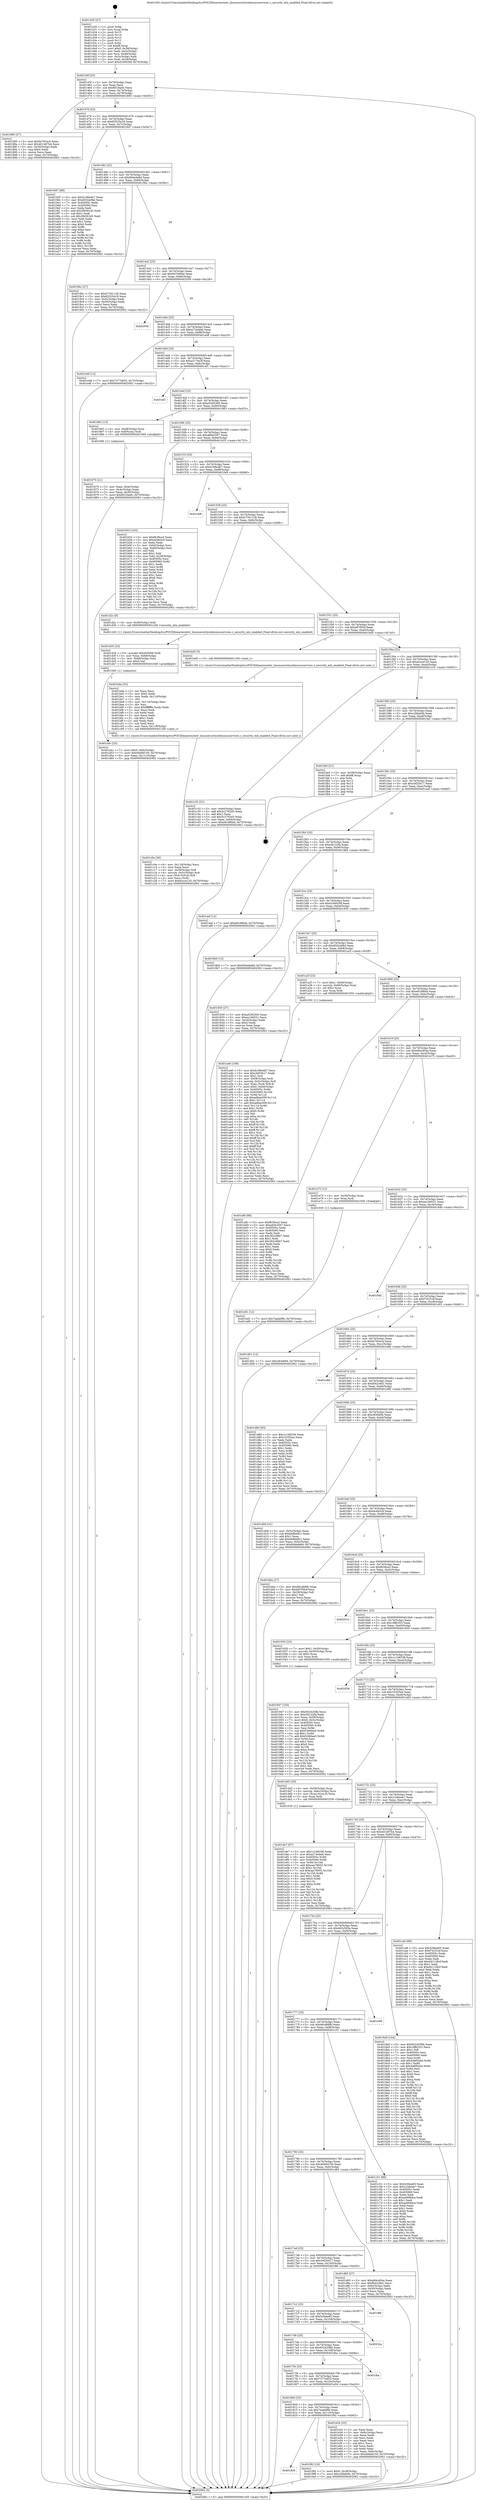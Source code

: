 digraph "0x401430" {
  label = "0x401430 (/mnt/c/Users/mathe/Desktop/tcc/POCII/binaries/extr_linuxsecurityselinuxssservices.c_security_mls_enabled_Final-ollvm.out::main(0))"
  labelloc = "t"
  node[shape=record]

  Entry [label="",width=0.3,height=0.3,shape=circle,fillcolor=black,style=filled]
  "0x40145f" [label="{
     0x40145f [23]\l
     | [instrs]\l
     &nbsp;&nbsp;0x40145f \<+3\>: mov -0x70(%rbp),%eax\l
     &nbsp;&nbsp;0x401462 \<+2\>: mov %eax,%ecx\l
     &nbsp;&nbsp;0x401464 \<+6\>: sub $0x8010aefc,%ecx\l
     &nbsp;&nbsp;0x40146a \<+3\>: mov %eax,-0x74(%rbp)\l
     &nbsp;&nbsp;0x40146d \<+3\>: mov %ecx,-0x78(%rbp)\l
     &nbsp;&nbsp;0x401470 \<+6\>: je 0000000000401885 \<main+0x455\>\l
  }"]
  "0x401885" [label="{
     0x401885 [27]\l
     | [instrs]\l
     &nbsp;&nbsp;0x401885 \<+5\>: mov $0xfa792ec4,%eax\l
     &nbsp;&nbsp;0x40188a \<+5\>: mov $0x401467b4,%ecx\l
     &nbsp;&nbsp;0x40188f \<+3\>: mov -0x30(%rbp),%edx\l
     &nbsp;&nbsp;0x401892 \<+3\>: cmp $0x0,%edx\l
     &nbsp;&nbsp;0x401895 \<+3\>: cmove %ecx,%eax\l
     &nbsp;&nbsp;0x401898 \<+3\>: mov %eax,-0x70(%rbp)\l
     &nbsp;&nbsp;0x40189b \<+5\>: jmp 0000000000402062 \<main+0xc32\>\l
  }"]
  "0x401476" [label="{
     0x401476 [22]\l
     | [instrs]\l
     &nbsp;&nbsp;0x401476 \<+5\>: jmp 000000000040147b \<main+0x4b\>\l
     &nbsp;&nbsp;0x40147b \<+3\>: mov -0x74(%rbp),%eax\l
     &nbsp;&nbsp;0x40147e \<+5\>: sub $0x82525a19,%eax\l
     &nbsp;&nbsp;0x401483 \<+3\>: mov %eax,-0x7c(%rbp)\l
     &nbsp;&nbsp;0x401486 \<+6\>: je 00000000004019d7 \<main+0x5a7\>\l
  }"]
  Exit [label="",width=0.3,height=0.3,shape=circle,fillcolor=black,style=filled,peripheries=2]
  "0x4019d7" [label="{
     0x4019d7 [88]\l
     | [instrs]\l
     &nbsp;&nbsp;0x4019d7 \<+5\>: mov $0xb196e4b7,%eax\l
     &nbsp;&nbsp;0x4019dc \<+5\>: mov $0xd502a06d,%ecx\l
     &nbsp;&nbsp;0x4019e1 \<+7\>: mov 0x40505c,%edx\l
     &nbsp;&nbsp;0x4019e8 \<+7\>: mov 0x405060,%esi\l
     &nbsp;&nbsp;0x4019ef \<+2\>: mov %edx,%edi\l
     &nbsp;&nbsp;0x4019f1 \<+6\>: add $0x2fb581d5,%edi\l
     &nbsp;&nbsp;0x4019f7 \<+3\>: sub $0x1,%edi\l
     &nbsp;&nbsp;0x4019fa \<+6\>: sub $0x2fb581d5,%edi\l
     &nbsp;&nbsp;0x401a00 \<+3\>: imul %edi,%edx\l
     &nbsp;&nbsp;0x401a03 \<+3\>: and $0x1,%edx\l
     &nbsp;&nbsp;0x401a06 \<+3\>: cmp $0x0,%edx\l
     &nbsp;&nbsp;0x401a09 \<+4\>: sete %r8b\l
     &nbsp;&nbsp;0x401a0d \<+3\>: cmp $0xa,%esi\l
     &nbsp;&nbsp;0x401a10 \<+4\>: setl %r9b\l
     &nbsp;&nbsp;0x401a14 \<+3\>: mov %r8b,%r10b\l
     &nbsp;&nbsp;0x401a17 \<+3\>: and %r9b,%r10b\l
     &nbsp;&nbsp;0x401a1a \<+3\>: xor %r9b,%r8b\l
     &nbsp;&nbsp;0x401a1d \<+3\>: or %r8b,%r10b\l
     &nbsp;&nbsp;0x401a20 \<+4\>: test $0x1,%r10b\l
     &nbsp;&nbsp;0x401a24 \<+3\>: cmovne %ecx,%eax\l
     &nbsp;&nbsp;0x401a27 \<+3\>: mov %eax,-0x70(%rbp)\l
     &nbsp;&nbsp;0x401a2a \<+5\>: jmp 0000000000402062 \<main+0xc32\>\l
  }"]
  "0x40148c" [label="{
     0x40148c [22]\l
     | [instrs]\l
     &nbsp;&nbsp;0x40148c \<+5\>: jmp 0000000000401491 \<main+0x61\>\l
     &nbsp;&nbsp;0x401491 \<+3\>: mov -0x74(%rbp),%eax\l
     &nbsp;&nbsp;0x401494 \<+5\>: sub $0x904ede8d,%eax\l
     &nbsp;&nbsp;0x401499 \<+3\>: mov %eax,-0x80(%rbp)\l
     &nbsp;&nbsp;0x40149c \<+6\>: je 00000000004019bc \<main+0x58c\>\l
  }"]
  "0x401826" [label="{
     0x401826\l
  }", style=dashed]
  "0x4019bc" [label="{
     0x4019bc [27]\l
     | [instrs]\l
     &nbsp;&nbsp;0x4019bc \<+5\>: mov $0xb7301128,%eax\l
     &nbsp;&nbsp;0x4019c1 \<+5\>: mov $0x82525a19,%ecx\l
     &nbsp;&nbsp;0x4019c6 \<+3\>: mov -0x5c(%rbp),%edx\l
     &nbsp;&nbsp;0x4019c9 \<+3\>: cmp -0x50(%rbp),%edx\l
     &nbsp;&nbsp;0x4019cc \<+3\>: cmovl %ecx,%eax\l
     &nbsp;&nbsp;0x4019cf \<+3\>: mov %eax,-0x70(%rbp)\l
     &nbsp;&nbsp;0x4019d2 \<+5\>: jmp 0000000000402062 \<main+0xc32\>\l
  }"]
  "0x4014a2" [label="{
     0x4014a2 [25]\l
     | [instrs]\l
     &nbsp;&nbsp;0x4014a2 \<+5\>: jmp 00000000004014a7 \<main+0x77\>\l
     &nbsp;&nbsp;0x4014a7 \<+3\>: mov -0x74(%rbp),%eax\l
     &nbsp;&nbsp;0x4014aa \<+5\>: sub $0x947e66ee,%eax\l
     &nbsp;&nbsp;0x4014af \<+6\>: mov %eax,-0x84(%rbp)\l
     &nbsp;&nbsp;0x4014b5 \<+6\>: je 0000000000402056 \<main+0xc26\>\l
  }"]
  "0x401f92" [label="{
     0x401f92 [19]\l
     | [instrs]\l
     &nbsp;&nbsp;0x401f92 \<+7\>: movl $0x0,-0x38(%rbp)\l
     &nbsp;&nbsp;0x401f99 \<+7\>: movl $0xc2fdab0b,-0x70(%rbp)\l
     &nbsp;&nbsp;0x401fa0 \<+5\>: jmp 0000000000402062 \<main+0xc32\>\l
  }"]
  "0x402056" [label="{
     0x402056\l
  }", style=dashed]
  "0x4014bb" [label="{
     0x4014bb [25]\l
     | [instrs]\l
     &nbsp;&nbsp;0x4014bb \<+5\>: jmp 00000000004014c0 \<main+0x90\>\l
     &nbsp;&nbsp;0x4014c0 \<+3\>: mov -0x74(%rbp),%eax\l
     &nbsp;&nbsp;0x4014c3 \<+5\>: sub $0xa274d4eb,%eax\l
     &nbsp;&nbsp;0x4014c8 \<+6\>: mov %eax,-0x88(%rbp)\l
     &nbsp;&nbsp;0x4014ce \<+6\>: je 0000000000401e48 \<main+0xa18\>\l
  }"]
  "0x401e81" [label="{
     0x401e81 [12]\l
     | [instrs]\l
     &nbsp;&nbsp;0x401e81 \<+7\>: movl $0x7eadef9b,-0x70(%rbp)\l
     &nbsp;&nbsp;0x401e88 \<+5\>: jmp 0000000000402062 \<main+0xc32\>\l
  }"]
  "0x401e48" [label="{
     0x401e48 [12]\l
     | [instrs]\l
     &nbsp;&nbsp;0x401e48 \<+7\>: movl $0x7377e653,-0x70(%rbp)\l
     &nbsp;&nbsp;0x401e4f \<+5\>: jmp 0000000000402062 \<main+0xc32\>\l
  }"]
  "0x4014d4" [label="{
     0x4014d4 [25]\l
     | [instrs]\l
     &nbsp;&nbsp;0x4014d4 \<+5\>: jmp 00000000004014d9 \<main+0xa9\>\l
     &nbsp;&nbsp;0x4014d9 \<+3\>: mov -0x74(%rbp),%eax\l
     &nbsp;&nbsp;0x4014dc \<+5\>: sub $0xa3174e3f,%eax\l
     &nbsp;&nbsp;0x4014e1 \<+6\>: mov %eax,-0x8c(%rbp)\l
     &nbsp;&nbsp;0x4014e7 \<+6\>: je 0000000000401ef1 \<main+0xac1\>\l
  }"]
  "0x40180d" [label="{
     0x40180d [25]\l
     | [instrs]\l
     &nbsp;&nbsp;0x40180d \<+5\>: jmp 0000000000401812 \<main+0x3e2\>\l
     &nbsp;&nbsp;0x401812 \<+3\>: mov -0x74(%rbp),%eax\l
     &nbsp;&nbsp;0x401815 \<+5\>: sub $0x7eadef9b,%eax\l
     &nbsp;&nbsp;0x40181a \<+6\>: mov %eax,-0x110(%rbp)\l
     &nbsp;&nbsp;0x401820 \<+6\>: je 0000000000401f92 \<main+0xb62\>\l
  }"]
  "0x401ef1" [label="{
     0x401ef1\l
  }", style=dashed]
  "0x4014ed" [label="{
     0x4014ed [25]\l
     | [instrs]\l
     &nbsp;&nbsp;0x4014ed \<+5\>: jmp 00000000004014f2 \<main+0xc2\>\l
     &nbsp;&nbsp;0x4014f2 \<+3\>: mov -0x74(%rbp),%eax\l
     &nbsp;&nbsp;0x4014f5 \<+5\>: sub $0xa5292300,%eax\l
     &nbsp;&nbsp;0x4014fa \<+6\>: mov %eax,-0x90(%rbp)\l
     &nbsp;&nbsp;0x401500 \<+6\>: je 0000000000401863 \<main+0x433\>\l
  }"]
  "0x401e54" [label="{
     0x401e54 [33]\l
     | [instrs]\l
     &nbsp;&nbsp;0x401e54 \<+2\>: xor %eax,%eax\l
     &nbsp;&nbsp;0x401e56 \<+3\>: mov -0x6c(%rbp),%ecx\l
     &nbsp;&nbsp;0x401e59 \<+2\>: mov %eax,%edx\l
     &nbsp;&nbsp;0x401e5b \<+2\>: sub %ecx,%edx\l
     &nbsp;&nbsp;0x401e5d \<+2\>: mov %eax,%ecx\l
     &nbsp;&nbsp;0x401e5f \<+3\>: sub $0x1,%ecx\l
     &nbsp;&nbsp;0x401e62 \<+2\>: add %ecx,%edx\l
     &nbsp;&nbsp;0x401e64 \<+2\>: sub %edx,%eax\l
     &nbsp;&nbsp;0x401e66 \<+3\>: mov %eax,-0x6c(%rbp)\l
     &nbsp;&nbsp;0x401e69 \<+7\>: movl $0x4bb8d150,-0x70(%rbp)\l
     &nbsp;&nbsp;0x401e70 \<+5\>: jmp 0000000000402062 \<main+0xc32\>\l
  }"]
  "0x401863" [label="{
     0x401863 [13]\l
     | [instrs]\l
     &nbsp;&nbsp;0x401863 \<+4\>: mov -0x48(%rbp),%rax\l
     &nbsp;&nbsp;0x401867 \<+4\>: mov 0x8(%rax),%rdi\l
     &nbsp;&nbsp;0x40186b \<+5\>: call 0000000000401060 \<atoi@plt\>\l
     | [calls]\l
     &nbsp;&nbsp;0x401060 \{1\} (unknown)\l
  }"]
  "0x401506" [label="{
     0x401506 [25]\l
     | [instrs]\l
     &nbsp;&nbsp;0x401506 \<+5\>: jmp 000000000040150b \<main+0xdb\>\l
     &nbsp;&nbsp;0x40150b \<+3\>: mov -0x74(%rbp),%eax\l
     &nbsp;&nbsp;0x40150e \<+5\>: sub $0xa60e3507,%eax\l
     &nbsp;&nbsp;0x401513 \<+6\>: mov %eax,-0x94(%rbp)\l
     &nbsp;&nbsp;0x401519 \<+6\>: je 0000000000401b53 \<main+0x723\>\l
  }"]
  "0x4017f4" [label="{
     0x4017f4 [25]\l
     | [instrs]\l
     &nbsp;&nbsp;0x4017f4 \<+5\>: jmp 00000000004017f9 \<main+0x3c9\>\l
     &nbsp;&nbsp;0x4017f9 \<+3\>: mov -0x74(%rbp),%eax\l
     &nbsp;&nbsp;0x4017fc \<+5\>: sub $0x7377e653,%eax\l
     &nbsp;&nbsp;0x401801 \<+6\>: mov %eax,-0x10c(%rbp)\l
     &nbsp;&nbsp;0x401807 \<+6\>: je 0000000000401e54 \<main+0xa24\>\l
  }"]
  "0x401b53" [label="{
     0x401b53 [103]\l
     | [instrs]\l
     &nbsp;&nbsp;0x401b53 \<+5\>: mov $0xfb38ca3,%eax\l
     &nbsp;&nbsp;0x401b58 \<+5\>: mov $0xdcdb3c9,%ecx\l
     &nbsp;&nbsp;0x401b5d \<+2\>: xor %edx,%edx\l
     &nbsp;&nbsp;0x401b5f \<+3\>: mov -0x64(%rbp),%esi\l
     &nbsp;&nbsp;0x401b62 \<+3\>: cmp -0x60(%rbp),%esi\l
     &nbsp;&nbsp;0x401b65 \<+4\>: setl %dil\l
     &nbsp;&nbsp;0x401b69 \<+4\>: and $0x1,%dil\l
     &nbsp;&nbsp;0x401b6d \<+4\>: mov %dil,-0x29(%rbp)\l
     &nbsp;&nbsp;0x401b71 \<+7\>: mov 0x40505c,%esi\l
     &nbsp;&nbsp;0x401b78 \<+8\>: mov 0x405060,%r8d\l
     &nbsp;&nbsp;0x401b80 \<+3\>: sub $0x1,%edx\l
     &nbsp;&nbsp;0x401b83 \<+3\>: mov %esi,%r9d\l
     &nbsp;&nbsp;0x401b86 \<+3\>: add %edx,%r9d\l
     &nbsp;&nbsp;0x401b89 \<+4\>: imul %r9d,%esi\l
     &nbsp;&nbsp;0x401b8d \<+3\>: and $0x1,%esi\l
     &nbsp;&nbsp;0x401b90 \<+3\>: cmp $0x0,%esi\l
     &nbsp;&nbsp;0x401b93 \<+4\>: sete %dil\l
     &nbsp;&nbsp;0x401b97 \<+4\>: cmp $0xa,%r8d\l
     &nbsp;&nbsp;0x401b9b \<+4\>: setl %r10b\l
     &nbsp;&nbsp;0x401b9f \<+3\>: mov %dil,%r11b\l
     &nbsp;&nbsp;0x401ba2 \<+3\>: and %r10b,%r11b\l
     &nbsp;&nbsp;0x401ba5 \<+3\>: xor %r10b,%dil\l
     &nbsp;&nbsp;0x401ba8 \<+3\>: or %dil,%r11b\l
     &nbsp;&nbsp;0x401bab \<+4\>: test $0x1,%r11b\l
     &nbsp;&nbsp;0x401baf \<+3\>: cmovne %ecx,%eax\l
     &nbsp;&nbsp;0x401bb2 \<+3\>: mov %eax,-0x70(%rbp)\l
     &nbsp;&nbsp;0x401bb5 \<+5\>: jmp 0000000000402062 \<main+0xc32\>\l
  }"]
  "0x40151f" [label="{
     0x40151f [25]\l
     | [instrs]\l
     &nbsp;&nbsp;0x40151f \<+5\>: jmp 0000000000401524 \<main+0xf4\>\l
     &nbsp;&nbsp;0x401524 \<+3\>: mov -0x74(%rbp),%eax\l
     &nbsp;&nbsp;0x401527 \<+5\>: sub $0xb196e4b7,%eax\l
     &nbsp;&nbsp;0x40152c \<+6\>: mov %eax,-0x98(%rbp)\l
     &nbsp;&nbsp;0x401532 \<+6\>: je 0000000000401fe8 \<main+0xbb8\>\l
  }"]
  "0x401fba" [label="{
     0x401fba\l
  }", style=dashed]
  "0x401fe8" [label="{
     0x401fe8\l
  }", style=dashed]
  "0x401538" [label="{
     0x401538 [25]\l
     | [instrs]\l
     &nbsp;&nbsp;0x401538 \<+5\>: jmp 000000000040153d \<main+0x10d\>\l
     &nbsp;&nbsp;0x40153d \<+3\>: mov -0x74(%rbp),%eax\l
     &nbsp;&nbsp;0x401540 \<+5\>: sub $0xb7301128,%eax\l
     &nbsp;&nbsp;0x401545 \<+6\>: mov %eax,-0x9c(%rbp)\l
     &nbsp;&nbsp;0x40154b \<+6\>: je 0000000000401d2c \<main+0x8fc\>\l
  }"]
  "0x4017db" [label="{
     0x4017db [25]\l
     | [instrs]\l
     &nbsp;&nbsp;0x4017db \<+5\>: jmp 00000000004017e0 \<main+0x3b0\>\l
     &nbsp;&nbsp;0x4017e0 \<+3\>: mov -0x74(%rbp),%eax\l
     &nbsp;&nbsp;0x4017e3 \<+5\>: sub $0x6524258b,%eax\l
     &nbsp;&nbsp;0x4017e8 \<+6\>: mov %eax,-0x108(%rbp)\l
     &nbsp;&nbsp;0x4017ee \<+6\>: je 0000000000401fba \<main+0xb8a\>\l
  }"]
  "0x401d2c" [label="{
     0x401d2c [9]\l
     | [instrs]\l
     &nbsp;&nbsp;0x401d2c \<+4\>: mov -0x58(%rbp),%rdi\l
     &nbsp;&nbsp;0x401d30 \<+5\>: call 0000000000401240 \<security_mls_enabled\>\l
     | [calls]\l
     &nbsp;&nbsp;0x401240 \{1\} (/mnt/c/Users/mathe/Desktop/tcc/POCII/binaries/extr_linuxsecurityselinuxssservices.c_security_mls_enabled_Final-ollvm.out::security_mls_enabled)\l
  }"]
  "0x401551" [label="{
     0x401551 [25]\l
     | [instrs]\l
     &nbsp;&nbsp;0x401551 \<+5\>: jmp 0000000000401556 \<main+0x126\>\l
     &nbsp;&nbsp;0x401556 \<+3\>: mov -0x74(%rbp),%eax\l
     &nbsp;&nbsp;0x401559 \<+5\>: sub $0xb87f5fcf,%eax\l
     &nbsp;&nbsp;0x40155e \<+6\>: mov %eax,-0xa0(%rbp)\l
     &nbsp;&nbsp;0x401564 \<+6\>: je 0000000000401bd5 \<main+0x7a5\>\l
  }"]
  "0x40202a" [label="{
     0x40202a\l
  }", style=dashed]
  "0x401bd5" [label="{
     0x401bd5 [5]\l
     | [instrs]\l
     &nbsp;&nbsp;0x401bd5 \<+5\>: call 0000000000401160 \<next_i\>\l
     | [calls]\l
     &nbsp;&nbsp;0x401160 \{1\} (/mnt/c/Users/mathe/Desktop/tcc/POCII/binaries/extr_linuxsecurityselinuxssservices.c_security_mls_enabled_Final-ollvm.out::next_i)\l
  }"]
  "0x40156a" [label="{
     0x40156a [25]\l
     | [instrs]\l
     &nbsp;&nbsp;0x40156a \<+5\>: jmp 000000000040156f \<main+0x13f\>\l
     &nbsp;&nbsp;0x40156f \<+3\>: mov -0x74(%rbp),%eax\l
     &nbsp;&nbsp;0x401572 \<+5\>: sub $0xbccce120,%eax\l
     &nbsp;&nbsp;0x401577 \<+6\>: mov %eax,-0xa4(%rbp)\l
     &nbsp;&nbsp;0x40157d \<+6\>: je 0000000000401c32 \<main+0x802\>\l
  }"]
  "0x4017c2" [label="{
     0x4017c2 [25]\l
     | [instrs]\l
     &nbsp;&nbsp;0x4017c2 \<+5\>: jmp 00000000004017c7 \<main+0x397\>\l
     &nbsp;&nbsp;0x4017c7 \<+3\>: mov -0x74(%rbp),%eax\l
     &nbsp;&nbsp;0x4017ca \<+5\>: sub $0x5cf4ee65,%eax\l
     &nbsp;&nbsp;0x4017cf \<+6\>: mov %eax,-0x104(%rbp)\l
     &nbsp;&nbsp;0x4017d5 \<+6\>: je 000000000040202a \<main+0xbfa\>\l
  }"]
  "0x401c32" [label="{
     0x401c32 [31]\l
     | [instrs]\l
     &nbsp;&nbsp;0x401c32 \<+3\>: mov -0x64(%rbp),%eax\l
     &nbsp;&nbsp;0x401c35 \<+5\>: add $0x5c2792d3,%eax\l
     &nbsp;&nbsp;0x401c3a \<+3\>: add $0x1,%eax\l
     &nbsp;&nbsp;0x401c3d \<+5\>: sub $0x5c2792d3,%eax\l
     &nbsp;&nbsp;0x401c42 \<+3\>: mov %eax,-0x64(%rbp)\l
     &nbsp;&nbsp;0x401c45 \<+7\>: movl $0xe816f6dd,-0x70(%rbp)\l
     &nbsp;&nbsp;0x401c4c \<+5\>: jmp 0000000000402062 \<main+0xc32\>\l
  }"]
  "0x401583" [label="{
     0x401583 [25]\l
     | [instrs]\l
     &nbsp;&nbsp;0x401583 \<+5\>: jmp 0000000000401588 \<main+0x158\>\l
     &nbsp;&nbsp;0x401588 \<+3\>: mov -0x74(%rbp),%eax\l
     &nbsp;&nbsp;0x40158b \<+5\>: sub $0xc2fdab0b,%eax\l
     &nbsp;&nbsp;0x401590 \<+6\>: mov %eax,-0xa8(%rbp)\l
     &nbsp;&nbsp;0x401596 \<+6\>: je 0000000000401fa5 \<main+0xb75\>\l
  }"]
  "0x401f86" [label="{
     0x401f86\l
  }", style=dashed]
  "0x401fa5" [label="{
     0x401fa5 [21]\l
     | [instrs]\l
     &nbsp;&nbsp;0x401fa5 \<+3\>: mov -0x38(%rbp),%eax\l
     &nbsp;&nbsp;0x401fa8 \<+7\>: add $0xf8,%rsp\l
     &nbsp;&nbsp;0x401faf \<+1\>: pop %rbx\l
     &nbsp;&nbsp;0x401fb0 \<+2\>: pop %r12\l
     &nbsp;&nbsp;0x401fb2 \<+2\>: pop %r13\l
     &nbsp;&nbsp;0x401fb4 \<+2\>: pop %r14\l
     &nbsp;&nbsp;0x401fb6 \<+2\>: pop %r15\l
     &nbsp;&nbsp;0x401fb8 \<+1\>: pop %rbp\l
     &nbsp;&nbsp;0x401fb9 \<+1\>: ret\l
  }"]
  "0x40159c" [label="{
     0x40159c [25]\l
     | [instrs]\l
     &nbsp;&nbsp;0x40159c \<+5\>: jmp 00000000004015a1 \<main+0x171\>\l
     &nbsp;&nbsp;0x4015a1 \<+3\>: mov -0x74(%rbp),%eax\l
     &nbsp;&nbsp;0x4015a4 \<+5\>: sub $0xcbf25b17,%eax\l
     &nbsp;&nbsp;0x4015a9 \<+6\>: mov %eax,-0xac(%rbp)\l
     &nbsp;&nbsp;0x4015af \<+6\>: je 0000000000401aef \<main+0x6bf\>\l
  }"]
  "0x401de7" [label="{
     0x401de7 [97]\l
     | [instrs]\l
     &nbsp;&nbsp;0x401de7 \<+5\>: mov $0x1c168338,%edx\l
     &nbsp;&nbsp;0x401dec \<+5\>: mov $0xa274d4eb,%esi\l
     &nbsp;&nbsp;0x401df1 \<+8\>: mov 0x40505c,%r8d\l
     &nbsp;&nbsp;0x401df9 \<+8\>: mov 0x405060,%r9d\l
     &nbsp;&nbsp;0x401e01 \<+3\>: mov %r8d,%r10d\l
     &nbsp;&nbsp;0x401e04 \<+7\>: add $0xcaa78055,%r10d\l
     &nbsp;&nbsp;0x401e0b \<+4\>: sub $0x1,%r10d\l
     &nbsp;&nbsp;0x401e0f \<+7\>: sub $0xcaa78055,%r10d\l
     &nbsp;&nbsp;0x401e16 \<+4\>: imul %r10d,%r8d\l
     &nbsp;&nbsp;0x401e1a \<+4\>: and $0x1,%r8d\l
     &nbsp;&nbsp;0x401e1e \<+4\>: cmp $0x0,%r8d\l
     &nbsp;&nbsp;0x401e22 \<+4\>: sete %r11b\l
     &nbsp;&nbsp;0x401e26 \<+4\>: cmp $0xa,%r9d\l
     &nbsp;&nbsp;0x401e2a \<+3\>: setl %bl\l
     &nbsp;&nbsp;0x401e2d \<+3\>: mov %r11b,%r14b\l
     &nbsp;&nbsp;0x401e30 \<+3\>: and %bl,%r14b\l
     &nbsp;&nbsp;0x401e33 \<+3\>: xor %bl,%r11b\l
     &nbsp;&nbsp;0x401e36 \<+3\>: or %r11b,%r14b\l
     &nbsp;&nbsp;0x401e39 \<+4\>: test $0x1,%r14b\l
     &nbsp;&nbsp;0x401e3d \<+3\>: cmovne %esi,%edx\l
     &nbsp;&nbsp;0x401e40 \<+3\>: mov %edx,-0x70(%rbp)\l
     &nbsp;&nbsp;0x401e43 \<+5\>: jmp 0000000000402062 \<main+0xc32\>\l
  }"]
  "0x401aef" [label="{
     0x401aef [12]\l
     | [instrs]\l
     &nbsp;&nbsp;0x401aef \<+7\>: movl $0xe816f6dd,-0x70(%rbp)\l
     &nbsp;&nbsp;0x401af6 \<+5\>: jmp 0000000000402062 \<main+0xc32\>\l
  }"]
  "0x4015b5" [label="{
     0x4015b5 [25]\l
     | [instrs]\l
     &nbsp;&nbsp;0x4015b5 \<+5\>: jmp 00000000004015ba \<main+0x18a\>\l
     &nbsp;&nbsp;0x4015ba \<+3\>: mov -0x74(%rbp),%eax\l
     &nbsp;&nbsp;0x4015bd \<+5\>: sub $0xcf4122fa,%eax\l
     &nbsp;&nbsp;0x4015c2 \<+6\>: mov %eax,-0xb0(%rbp)\l
     &nbsp;&nbsp;0x4015c8 \<+6\>: je 00000000004019b0 \<main+0x580\>\l
  }"]
  "0x4017a9" [label="{
     0x4017a9 [25]\l
     | [instrs]\l
     &nbsp;&nbsp;0x4017a9 \<+5\>: jmp 00000000004017ae \<main+0x37e\>\l
     &nbsp;&nbsp;0x4017ae \<+3\>: mov -0x74(%rbp),%eax\l
     &nbsp;&nbsp;0x4017b1 \<+5\>: sub $0x54f20d17,%eax\l
     &nbsp;&nbsp;0x4017b6 \<+6\>: mov %eax,-0x100(%rbp)\l
     &nbsp;&nbsp;0x4017bc \<+6\>: je 0000000000401f86 \<main+0xb56\>\l
  }"]
  "0x4019b0" [label="{
     0x4019b0 [12]\l
     | [instrs]\l
     &nbsp;&nbsp;0x4019b0 \<+7\>: movl $0x904ede8d,-0x70(%rbp)\l
     &nbsp;&nbsp;0x4019b7 \<+5\>: jmp 0000000000402062 \<main+0xc32\>\l
  }"]
  "0x4015ce" [label="{
     0x4015ce [25]\l
     | [instrs]\l
     &nbsp;&nbsp;0x4015ce \<+5\>: jmp 00000000004015d3 \<main+0x1a3\>\l
     &nbsp;&nbsp;0x4015d3 \<+3\>: mov -0x74(%rbp),%eax\l
     &nbsp;&nbsp;0x4015d6 \<+5\>: sub $0xd166026f,%eax\l
     &nbsp;&nbsp;0x4015db \<+6\>: mov %eax,-0xb4(%rbp)\l
     &nbsp;&nbsp;0x4015e1 \<+6\>: je 0000000000401830 \<main+0x400\>\l
  }"]
  "0x401d65" [label="{
     0x401d65 [27]\l
     | [instrs]\l
     &nbsp;&nbsp;0x401d65 \<+5\>: mov $0xe84cd04a,%eax\l
     &nbsp;&nbsp;0x401d6a \<+5\>: mov $0xfb42c8d1,%ecx\l
     &nbsp;&nbsp;0x401d6f \<+3\>: mov -0x6c(%rbp),%edx\l
     &nbsp;&nbsp;0x401d72 \<+3\>: cmp -0x50(%rbp),%edx\l
     &nbsp;&nbsp;0x401d75 \<+3\>: cmovl %ecx,%eax\l
     &nbsp;&nbsp;0x401d78 \<+3\>: mov %eax,-0x70(%rbp)\l
     &nbsp;&nbsp;0x401d7b \<+5\>: jmp 0000000000402062 \<main+0xc32\>\l
  }"]
  "0x401830" [label="{
     0x401830 [27]\l
     | [instrs]\l
     &nbsp;&nbsp;0x401830 \<+5\>: mov $0xa5292300,%eax\l
     &nbsp;&nbsp;0x401835 \<+5\>: mov $0xea19d531,%ecx\l
     &nbsp;&nbsp;0x40183a \<+3\>: mov -0x34(%rbp),%edx\l
     &nbsp;&nbsp;0x40183d \<+3\>: cmp $0x2,%edx\l
     &nbsp;&nbsp;0x401840 \<+3\>: cmovne %ecx,%eax\l
     &nbsp;&nbsp;0x401843 \<+3\>: mov %eax,-0x70(%rbp)\l
     &nbsp;&nbsp;0x401846 \<+5\>: jmp 0000000000402062 \<main+0xc32\>\l
  }"]
  "0x4015e7" [label="{
     0x4015e7 [25]\l
     | [instrs]\l
     &nbsp;&nbsp;0x4015e7 \<+5\>: jmp 00000000004015ec \<main+0x1bc\>\l
     &nbsp;&nbsp;0x4015ec \<+3\>: mov -0x74(%rbp),%eax\l
     &nbsp;&nbsp;0x4015ef \<+5\>: sub $0xd502a06d,%eax\l
     &nbsp;&nbsp;0x4015f4 \<+6\>: mov %eax,-0xb8(%rbp)\l
     &nbsp;&nbsp;0x4015fa \<+6\>: je 0000000000401a2f \<main+0x5ff\>\l
  }"]
  "0x402062" [label="{
     0x402062 [5]\l
     | [instrs]\l
     &nbsp;&nbsp;0x402062 \<+5\>: jmp 000000000040145f \<main+0x2f\>\l
  }"]
  "0x401430" [label="{
     0x401430 [47]\l
     | [instrs]\l
     &nbsp;&nbsp;0x401430 \<+1\>: push %rbp\l
     &nbsp;&nbsp;0x401431 \<+3\>: mov %rsp,%rbp\l
     &nbsp;&nbsp;0x401434 \<+2\>: push %r15\l
     &nbsp;&nbsp;0x401436 \<+2\>: push %r14\l
     &nbsp;&nbsp;0x401438 \<+2\>: push %r13\l
     &nbsp;&nbsp;0x40143a \<+2\>: push %r12\l
     &nbsp;&nbsp;0x40143c \<+1\>: push %rbx\l
     &nbsp;&nbsp;0x40143d \<+7\>: sub $0xf8,%rsp\l
     &nbsp;&nbsp;0x401444 \<+7\>: movl $0x0,-0x38(%rbp)\l
     &nbsp;&nbsp;0x40144b \<+3\>: mov %edi,-0x3c(%rbp)\l
     &nbsp;&nbsp;0x40144e \<+4\>: mov %rsi,-0x48(%rbp)\l
     &nbsp;&nbsp;0x401452 \<+3\>: mov -0x3c(%rbp),%edi\l
     &nbsp;&nbsp;0x401455 \<+3\>: mov %edi,-0x34(%rbp)\l
     &nbsp;&nbsp;0x401458 \<+7\>: movl $0xd166026f,-0x70(%rbp)\l
  }"]
  "0x401870" [label="{
     0x401870 [21]\l
     | [instrs]\l
     &nbsp;&nbsp;0x401870 \<+3\>: mov %eax,-0x4c(%rbp)\l
     &nbsp;&nbsp;0x401873 \<+3\>: mov -0x4c(%rbp),%eax\l
     &nbsp;&nbsp;0x401876 \<+3\>: mov %eax,-0x30(%rbp)\l
     &nbsp;&nbsp;0x401879 \<+7\>: movl $0x8010aefc,-0x70(%rbp)\l
     &nbsp;&nbsp;0x401880 \<+5\>: jmp 0000000000402062 \<main+0xc32\>\l
  }"]
  "0x401d4c" [label="{
     0x401d4c [25]\l
     | [instrs]\l
     &nbsp;&nbsp;0x401d4c \<+7\>: movl $0x0,-0x6c(%rbp)\l
     &nbsp;&nbsp;0x401d53 \<+7\>: movl $0x4bb8d150,-0x70(%rbp)\l
     &nbsp;&nbsp;0x401d5a \<+6\>: mov %eax,-0x11c(%rbp)\l
     &nbsp;&nbsp;0x401d60 \<+5\>: jmp 0000000000402062 \<main+0xc32\>\l
  }"]
  "0x401a2f" [label="{
     0x401a2f [23]\l
     | [instrs]\l
     &nbsp;&nbsp;0x401a2f \<+7\>: movl $0x1,-0x60(%rbp)\l
     &nbsp;&nbsp;0x401a36 \<+4\>: movslq -0x60(%rbp),%rax\l
     &nbsp;&nbsp;0x401a3a \<+4\>: shl $0x2,%rax\l
     &nbsp;&nbsp;0x401a3e \<+3\>: mov %rax,%rdi\l
     &nbsp;&nbsp;0x401a41 \<+5\>: call 0000000000401050 \<malloc@plt\>\l
     | [calls]\l
     &nbsp;&nbsp;0x401050 \{1\} (unknown)\l
  }"]
  "0x401600" [label="{
     0x401600 [25]\l
     | [instrs]\l
     &nbsp;&nbsp;0x401600 \<+5\>: jmp 0000000000401605 \<main+0x1d5\>\l
     &nbsp;&nbsp;0x401605 \<+3\>: mov -0x74(%rbp),%eax\l
     &nbsp;&nbsp;0x401608 \<+5\>: sub $0xe816f6dd,%eax\l
     &nbsp;&nbsp;0x40160d \<+6\>: mov %eax,-0xbc(%rbp)\l
     &nbsp;&nbsp;0x401613 \<+6\>: je 0000000000401afb \<main+0x6cb\>\l
  }"]
  "0x401d35" [label="{
     0x401d35 [23]\l
     | [instrs]\l
     &nbsp;&nbsp;0x401d35 \<+10\>: movabs $0x4030b6,%rdi\l
     &nbsp;&nbsp;0x401d3f \<+3\>: mov %eax,-0x68(%rbp)\l
     &nbsp;&nbsp;0x401d42 \<+3\>: mov -0x68(%rbp),%esi\l
     &nbsp;&nbsp;0x401d45 \<+2\>: mov $0x0,%al\l
     &nbsp;&nbsp;0x401d47 \<+5\>: call 0000000000401040 \<printf@plt\>\l
     | [calls]\l
     &nbsp;&nbsp;0x401040 \{1\} (unknown)\l
  }"]
  "0x401afb" [label="{
     0x401afb [88]\l
     | [instrs]\l
     &nbsp;&nbsp;0x401afb \<+5\>: mov $0xfb38ca3,%eax\l
     &nbsp;&nbsp;0x401b00 \<+5\>: mov $0xa60e3507,%ecx\l
     &nbsp;&nbsp;0x401b05 \<+7\>: mov 0x40505c,%edx\l
     &nbsp;&nbsp;0x401b0c \<+7\>: mov 0x405060,%esi\l
     &nbsp;&nbsp;0x401b13 \<+2\>: mov %edx,%edi\l
     &nbsp;&nbsp;0x401b15 \<+6\>: sub $0x362c96b7,%edi\l
     &nbsp;&nbsp;0x401b1b \<+3\>: sub $0x1,%edi\l
     &nbsp;&nbsp;0x401b1e \<+6\>: add $0x362c96b7,%edi\l
     &nbsp;&nbsp;0x401b24 \<+3\>: imul %edi,%edx\l
     &nbsp;&nbsp;0x401b27 \<+3\>: and $0x1,%edx\l
     &nbsp;&nbsp;0x401b2a \<+3\>: cmp $0x0,%edx\l
     &nbsp;&nbsp;0x401b2d \<+4\>: sete %r8b\l
     &nbsp;&nbsp;0x401b31 \<+3\>: cmp $0xa,%esi\l
     &nbsp;&nbsp;0x401b34 \<+4\>: setl %r9b\l
     &nbsp;&nbsp;0x401b38 \<+3\>: mov %r8b,%r10b\l
     &nbsp;&nbsp;0x401b3b \<+3\>: and %r9b,%r10b\l
     &nbsp;&nbsp;0x401b3e \<+3\>: xor %r9b,%r8b\l
     &nbsp;&nbsp;0x401b41 \<+3\>: or %r8b,%r10b\l
     &nbsp;&nbsp;0x401b44 \<+4\>: test $0x1,%r10b\l
     &nbsp;&nbsp;0x401b48 \<+3\>: cmovne %ecx,%eax\l
     &nbsp;&nbsp;0x401b4b \<+3\>: mov %eax,-0x70(%rbp)\l
     &nbsp;&nbsp;0x401b4e \<+5\>: jmp 0000000000402062 \<main+0xc32\>\l
  }"]
  "0x401619" [label="{
     0x401619 [25]\l
     | [instrs]\l
     &nbsp;&nbsp;0x401619 \<+5\>: jmp 000000000040161e \<main+0x1ee\>\l
     &nbsp;&nbsp;0x40161e \<+3\>: mov -0x74(%rbp),%eax\l
     &nbsp;&nbsp;0x401621 \<+5\>: sub $0xe84cd04a,%eax\l
     &nbsp;&nbsp;0x401626 \<+6\>: mov %eax,-0xc0(%rbp)\l
     &nbsp;&nbsp;0x40162c \<+6\>: je 0000000000401e75 \<main+0xa45\>\l
  }"]
  "0x401790" [label="{
     0x401790 [25]\l
     | [instrs]\l
     &nbsp;&nbsp;0x401790 \<+5\>: jmp 0000000000401795 \<main+0x365\>\l
     &nbsp;&nbsp;0x401795 \<+3\>: mov -0x74(%rbp),%eax\l
     &nbsp;&nbsp;0x401798 \<+5\>: sub $0x4bb8d150,%eax\l
     &nbsp;&nbsp;0x40179d \<+6\>: mov %eax,-0xfc(%rbp)\l
     &nbsp;&nbsp;0x4017a3 \<+6\>: je 0000000000401d65 \<main+0x935\>\l
  }"]
  "0x401e75" [label="{
     0x401e75 [12]\l
     | [instrs]\l
     &nbsp;&nbsp;0x401e75 \<+4\>: mov -0x58(%rbp),%rax\l
     &nbsp;&nbsp;0x401e79 \<+3\>: mov %rax,%rdi\l
     &nbsp;&nbsp;0x401e7c \<+5\>: call 0000000000401030 \<free@plt\>\l
     | [calls]\l
     &nbsp;&nbsp;0x401030 \{1\} (unknown)\l
  }"]
  "0x401632" [label="{
     0x401632 [25]\l
     | [instrs]\l
     &nbsp;&nbsp;0x401632 \<+5\>: jmp 0000000000401637 \<main+0x207\>\l
     &nbsp;&nbsp;0x401637 \<+3\>: mov -0x74(%rbp),%eax\l
     &nbsp;&nbsp;0x40163a \<+5\>: sub $0xea19d531,%eax\l
     &nbsp;&nbsp;0x40163f \<+6\>: mov %eax,-0xc4(%rbp)\l
     &nbsp;&nbsp;0x401645 \<+6\>: je 000000000040184b \<main+0x41b\>\l
  }"]
  "0x401c51" [label="{
     0x401c51 [88]\l
     | [instrs]\l
     &nbsp;&nbsp;0x401c51 \<+5\>: mov $0x5cf4ee65,%eax\l
     &nbsp;&nbsp;0x401c56 \<+5\>: mov $0x21bbeee7,%ecx\l
     &nbsp;&nbsp;0x401c5b \<+7\>: mov 0x40505c,%edx\l
     &nbsp;&nbsp;0x401c62 \<+7\>: mov 0x405060,%esi\l
     &nbsp;&nbsp;0x401c69 \<+2\>: mov %edx,%edi\l
     &nbsp;&nbsp;0x401c6b \<+6\>: sub $0xaa968dce,%edi\l
     &nbsp;&nbsp;0x401c71 \<+3\>: sub $0x1,%edi\l
     &nbsp;&nbsp;0x401c74 \<+6\>: add $0xaa968dce,%edi\l
     &nbsp;&nbsp;0x401c7a \<+3\>: imul %edi,%edx\l
     &nbsp;&nbsp;0x401c7d \<+3\>: and $0x1,%edx\l
     &nbsp;&nbsp;0x401c80 \<+3\>: cmp $0x0,%edx\l
     &nbsp;&nbsp;0x401c83 \<+4\>: sete %r8b\l
     &nbsp;&nbsp;0x401c87 \<+3\>: cmp $0xa,%esi\l
     &nbsp;&nbsp;0x401c8a \<+4\>: setl %r9b\l
     &nbsp;&nbsp;0x401c8e \<+3\>: mov %r8b,%r10b\l
     &nbsp;&nbsp;0x401c91 \<+3\>: and %r9b,%r10b\l
     &nbsp;&nbsp;0x401c94 \<+3\>: xor %r9b,%r8b\l
     &nbsp;&nbsp;0x401c97 \<+3\>: or %r8b,%r10b\l
     &nbsp;&nbsp;0x401c9a \<+4\>: test $0x1,%r10b\l
     &nbsp;&nbsp;0x401c9e \<+3\>: cmovne %ecx,%eax\l
     &nbsp;&nbsp;0x401ca1 \<+3\>: mov %eax,-0x70(%rbp)\l
     &nbsp;&nbsp;0x401ca4 \<+5\>: jmp 0000000000402062 \<main+0xc32\>\l
  }"]
  "0x40184b" [label="{
     0x40184b\l
  }", style=dashed]
  "0x40164b" [label="{
     0x40164b [25]\l
     | [instrs]\l
     &nbsp;&nbsp;0x40164b \<+5\>: jmp 0000000000401650 \<main+0x220\>\l
     &nbsp;&nbsp;0x401650 \<+3\>: mov -0x74(%rbp),%eax\l
     &nbsp;&nbsp;0x401653 \<+5\>: sub $0xf7d1f1ef,%eax\l
     &nbsp;&nbsp;0x401658 \<+6\>: mov %eax,-0xc8(%rbp)\l
     &nbsp;&nbsp;0x40165e \<+6\>: je 0000000000401d01 \<main+0x8d1\>\l
  }"]
  "0x401777" [label="{
     0x401777 [25]\l
     | [instrs]\l
     &nbsp;&nbsp;0x401777 \<+5\>: jmp 000000000040177c \<main+0x34c\>\l
     &nbsp;&nbsp;0x40177c \<+3\>: mov -0x74(%rbp),%eax\l
     &nbsp;&nbsp;0x40177f \<+5\>: sub $0x46cd68fb,%eax\l
     &nbsp;&nbsp;0x401784 \<+6\>: mov %eax,-0xf8(%rbp)\l
     &nbsp;&nbsp;0x40178a \<+6\>: je 0000000000401c51 \<main+0x821\>\l
  }"]
  "0x401d01" [label="{
     0x401d01 [12]\l
     | [instrs]\l
     &nbsp;&nbsp;0x401d01 \<+7\>: movl $0x283e684,-0x70(%rbp)\l
     &nbsp;&nbsp;0x401d08 \<+5\>: jmp 0000000000402062 \<main+0xc32\>\l
  }"]
  "0x401664" [label="{
     0x401664 [25]\l
     | [instrs]\l
     &nbsp;&nbsp;0x401664 \<+5\>: jmp 0000000000401669 \<main+0x239\>\l
     &nbsp;&nbsp;0x401669 \<+3\>: mov -0x74(%rbp),%eax\l
     &nbsp;&nbsp;0x40166c \<+5\>: sub $0xfa792ec4,%eax\l
     &nbsp;&nbsp;0x401671 \<+6\>: mov %eax,-0xcc(%rbp)\l
     &nbsp;&nbsp;0x401677 \<+6\>: je 0000000000401e8d \<main+0xa5d\>\l
  }"]
  "0x401e99" [label="{
     0x401e99\l
  }", style=dashed]
  "0x401e8d" [label="{
     0x401e8d\l
  }", style=dashed]
  "0x40167d" [label="{
     0x40167d [25]\l
     | [instrs]\l
     &nbsp;&nbsp;0x40167d \<+5\>: jmp 0000000000401682 \<main+0x252\>\l
     &nbsp;&nbsp;0x401682 \<+3\>: mov -0x74(%rbp),%eax\l
     &nbsp;&nbsp;0x401685 \<+5\>: sub $0xfb42c8d1,%eax\l
     &nbsp;&nbsp;0x40168a \<+6\>: mov %eax,-0xd0(%rbp)\l
     &nbsp;&nbsp;0x401690 \<+6\>: je 0000000000401d80 \<main+0x950\>\l
  }"]
  "0x401c0e" [label="{
     0x401c0e [36]\l
     | [instrs]\l
     &nbsp;&nbsp;0x401c0e \<+6\>: mov -0x118(%rbp),%ecx\l
     &nbsp;&nbsp;0x401c14 \<+3\>: imul %eax,%ecx\l
     &nbsp;&nbsp;0x401c17 \<+4\>: mov -0x58(%rbp),%r8\l
     &nbsp;&nbsp;0x401c1b \<+4\>: movslq -0x5c(%rbp),%r9\l
     &nbsp;&nbsp;0x401c1f \<+4\>: mov (%r8,%r9,8),%r8\l
     &nbsp;&nbsp;0x401c23 \<+3\>: mov %ecx,(%r8)\l
     &nbsp;&nbsp;0x401c26 \<+7\>: movl $0xbccce120,-0x70(%rbp)\l
     &nbsp;&nbsp;0x401c2d \<+5\>: jmp 0000000000402062 \<main+0xc32\>\l
  }"]
  "0x401d80" [label="{
     0x401d80 [83]\l
     | [instrs]\l
     &nbsp;&nbsp;0x401d80 \<+5\>: mov $0x1c168338,%eax\l
     &nbsp;&nbsp;0x401d85 \<+5\>: mov $0x1f1f25ee,%ecx\l
     &nbsp;&nbsp;0x401d8a \<+2\>: xor %edx,%edx\l
     &nbsp;&nbsp;0x401d8c \<+7\>: mov 0x40505c,%esi\l
     &nbsp;&nbsp;0x401d93 \<+7\>: mov 0x405060,%edi\l
     &nbsp;&nbsp;0x401d9a \<+3\>: sub $0x1,%edx\l
     &nbsp;&nbsp;0x401d9d \<+3\>: mov %esi,%r8d\l
     &nbsp;&nbsp;0x401da0 \<+3\>: add %edx,%r8d\l
     &nbsp;&nbsp;0x401da3 \<+4\>: imul %r8d,%esi\l
     &nbsp;&nbsp;0x401da7 \<+3\>: and $0x1,%esi\l
     &nbsp;&nbsp;0x401daa \<+3\>: cmp $0x0,%esi\l
     &nbsp;&nbsp;0x401dad \<+4\>: sete %r9b\l
     &nbsp;&nbsp;0x401db1 \<+3\>: cmp $0xa,%edi\l
     &nbsp;&nbsp;0x401db4 \<+4\>: setl %r10b\l
     &nbsp;&nbsp;0x401db8 \<+3\>: mov %r9b,%r11b\l
     &nbsp;&nbsp;0x401dbb \<+3\>: and %r10b,%r11b\l
     &nbsp;&nbsp;0x401dbe \<+3\>: xor %r10b,%r9b\l
     &nbsp;&nbsp;0x401dc1 \<+3\>: or %r9b,%r11b\l
     &nbsp;&nbsp;0x401dc4 \<+4\>: test $0x1,%r11b\l
     &nbsp;&nbsp;0x401dc8 \<+3\>: cmovne %ecx,%eax\l
     &nbsp;&nbsp;0x401dcb \<+3\>: mov %eax,-0x70(%rbp)\l
     &nbsp;&nbsp;0x401dce \<+5\>: jmp 0000000000402062 \<main+0xc32\>\l
  }"]
  "0x401696" [label="{
     0x401696 [25]\l
     | [instrs]\l
     &nbsp;&nbsp;0x401696 \<+5\>: jmp 000000000040169b \<main+0x26b\>\l
     &nbsp;&nbsp;0x40169b \<+3\>: mov -0x74(%rbp),%eax\l
     &nbsp;&nbsp;0x40169e \<+5\>: sub $0x283e684,%eax\l
     &nbsp;&nbsp;0x4016a3 \<+6\>: mov %eax,-0xd4(%rbp)\l
     &nbsp;&nbsp;0x4016a9 \<+6\>: je 0000000000401d0d \<main+0x8dd\>\l
  }"]
  "0x401bda" [label="{
     0x401bda [52]\l
     | [instrs]\l
     &nbsp;&nbsp;0x401bda \<+2\>: xor %ecx,%ecx\l
     &nbsp;&nbsp;0x401bdc \<+5\>: mov $0x2,%edx\l
     &nbsp;&nbsp;0x401be1 \<+6\>: mov %edx,-0x114(%rbp)\l
     &nbsp;&nbsp;0x401be7 \<+1\>: cltd\l
     &nbsp;&nbsp;0x401be8 \<+6\>: mov -0x114(%rbp),%esi\l
     &nbsp;&nbsp;0x401bee \<+2\>: idiv %esi\l
     &nbsp;&nbsp;0x401bf0 \<+6\>: imul $0xfffffffe,%edx,%edx\l
     &nbsp;&nbsp;0x401bf6 \<+2\>: mov %ecx,%edi\l
     &nbsp;&nbsp;0x401bf8 \<+2\>: sub %edx,%edi\l
     &nbsp;&nbsp;0x401bfa \<+2\>: mov %ecx,%edx\l
     &nbsp;&nbsp;0x401bfc \<+3\>: sub $0x1,%edx\l
     &nbsp;&nbsp;0x401bff \<+2\>: add %edx,%edi\l
     &nbsp;&nbsp;0x401c01 \<+2\>: sub %edi,%ecx\l
     &nbsp;&nbsp;0x401c03 \<+6\>: mov %ecx,-0x118(%rbp)\l
     &nbsp;&nbsp;0x401c09 \<+5\>: call 0000000000401160 \<next_i\>\l
     | [calls]\l
     &nbsp;&nbsp;0x401160 \{1\} (/mnt/c/Users/mathe/Desktop/tcc/POCII/binaries/extr_linuxsecurityselinuxssservices.c_security_mls_enabled_Final-ollvm.out::next_i)\l
  }"]
  "0x401d0d" [label="{
     0x401d0d [31]\l
     | [instrs]\l
     &nbsp;&nbsp;0x401d0d \<+3\>: mov -0x5c(%rbp),%eax\l
     &nbsp;&nbsp;0x401d10 \<+5\>: sub $0xbb8be9c1,%eax\l
     &nbsp;&nbsp;0x401d15 \<+3\>: add $0x1,%eax\l
     &nbsp;&nbsp;0x401d18 \<+5\>: add $0xbb8be9c1,%eax\l
     &nbsp;&nbsp;0x401d1d \<+3\>: mov %eax,-0x5c(%rbp)\l
     &nbsp;&nbsp;0x401d20 \<+7\>: movl $0x904ede8d,-0x70(%rbp)\l
     &nbsp;&nbsp;0x401d27 \<+5\>: jmp 0000000000402062 \<main+0xc32\>\l
  }"]
  "0x4016af" [label="{
     0x4016af [25]\l
     | [instrs]\l
     &nbsp;&nbsp;0x4016af \<+5\>: jmp 00000000004016b4 \<main+0x284\>\l
     &nbsp;&nbsp;0x4016b4 \<+3\>: mov -0x74(%rbp),%eax\l
     &nbsp;&nbsp;0x4016b7 \<+5\>: sub $0xdcdb3c9,%eax\l
     &nbsp;&nbsp;0x4016bc \<+6\>: mov %eax,-0xd8(%rbp)\l
     &nbsp;&nbsp;0x4016c2 \<+6\>: je 0000000000401bba \<main+0x78a\>\l
  }"]
  "0x401a46" [label="{
     0x401a46 [169]\l
     | [instrs]\l
     &nbsp;&nbsp;0x401a46 \<+5\>: mov $0xb196e4b7,%ecx\l
     &nbsp;&nbsp;0x401a4b \<+5\>: mov $0xcbf25b17,%edx\l
     &nbsp;&nbsp;0x401a50 \<+3\>: mov $0x1,%sil\l
     &nbsp;&nbsp;0x401a53 \<+4\>: mov -0x58(%rbp),%rdi\l
     &nbsp;&nbsp;0x401a57 \<+4\>: movslq -0x5c(%rbp),%r8\l
     &nbsp;&nbsp;0x401a5b \<+4\>: mov %rax,(%rdi,%r8,8)\l
     &nbsp;&nbsp;0x401a5f \<+7\>: movl $0x0,-0x64(%rbp)\l
     &nbsp;&nbsp;0x401a66 \<+8\>: mov 0x40505c,%r9d\l
     &nbsp;&nbsp;0x401a6e \<+8\>: mov 0x405060,%r10d\l
     &nbsp;&nbsp;0x401a76 \<+3\>: mov %r9d,%r11d\l
     &nbsp;&nbsp;0x401a79 \<+7\>: sub $0xad6ae509,%r11d\l
     &nbsp;&nbsp;0x401a80 \<+4\>: sub $0x1,%r11d\l
     &nbsp;&nbsp;0x401a84 \<+7\>: add $0xad6ae509,%r11d\l
     &nbsp;&nbsp;0x401a8b \<+4\>: imul %r11d,%r9d\l
     &nbsp;&nbsp;0x401a8f \<+4\>: and $0x1,%r9d\l
     &nbsp;&nbsp;0x401a93 \<+4\>: cmp $0x0,%r9d\l
     &nbsp;&nbsp;0x401a97 \<+3\>: sete %bl\l
     &nbsp;&nbsp;0x401a9a \<+4\>: cmp $0xa,%r10d\l
     &nbsp;&nbsp;0x401a9e \<+4\>: setl %r14b\l
     &nbsp;&nbsp;0x401aa2 \<+3\>: mov %bl,%r15b\l
     &nbsp;&nbsp;0x401aa5 \<+4\>: xor $0xff,%r15b\l
     &nbsp;&nbsp;0x401aa9 \<+3\>: mov %r14b,%r12b\l
     &nbsp;&nbsp;0x401aac \<+4\>: xor $0xff,%r12b\l
     &nbsp;&nbsp;0x401ab0 \<+4\>: xor $0x1,%sil\l
     &nbsp;&nbsp;0x401ab4 \<+3\>: mov %r15b,%r13b\l
     &nbsp;&nbsp;0x401ab7 \<+4\>: and $0xff,%r13b\l
     &nbsp;&nbsp;0x401abb \<+3\>: and %sil,%bl\l
     &nbsp;&nbsp;0x401abe \<+3\>: mov %r12b,%al\l
     &nbsp;&nbsp;0x401ac1 \<+2\>: and $0xff,%al\l
     &nbsp;&nbsp;0x401ac3 \<+3\>: and %sil,%r14b\l
     &nbsp;&nbsp;0x401ac6 \<+3\>: or %bl,%r13b\l
     &nbsp;&nbsp;0x401ac9 \<+3\>: or %r14b,%al\l
     &nbsp;&nbsp;0x401acc \<+3\>: xor %al,%r13b\l
     &nbsp;&nbsp;0x401acf \<+3\>: or %r12b,%r15b\l
     &nbsp;&nbsp;0x401ad2 \<+4\>: xor $0xff,%r15b\l
     &nbsp;&nbsp;0x401ad6 \<+4\>: or $0x1,%sil\l
     &nbsp;&nbsp;0x401ada \<+3\>: and %sil,%r15b\l
     &nbsp;&nbsp;0x401add \<+3\>: or %r15b,%r13b\l
     &nbsp;&nbsp;0x401ae0 \<+4\>: test $0x1,%r13b\l
     &nbsp;&nbsp;0x401ae4 \<+3\>: cmovne %edx,%ecx\l
     &nbsp;&nbsp;0x401ae7 \<+3\>: mov %ecx,-0x70(%rbp)\l
     &nbsp;&nbsp;0x401aea \<+5\>: jmp 0000000000402062 \<main+0xc32\>\l
  }"]
  "0x401bba" [label="{
     0x401bba [27]\l
     | [instrs]\l
     &nbsp;&nbsp;0x401bba \<+5\>: mov $0x46cd68fb,%eax\l
     &nbsp;&nbsp;0x401bbf \<+5\>: mov $0xb87f5fcf,%ecx\l
     &nbsp;&nbsp;0x401bc4 \<+3\>: mov -0x29(%rbp),%dl\l
     &nbsp;&nbsp;0x401bc7 \<+3\>: test $0x1,%dl\l
     &nbsp;&nbsp;0x401bca \<+3\>: cmovne %ecx,%eax\l
     &nbsp;&nbsp;0x401bcd \<+3\>: mov %eax,-0x70(%rbp)\l
     &nbsp;&nbsp;0x401bd0 \<+5\>: jmp 0000000000402062 \<main+0xc32\>\l
  }"]
  "0x4016c8" [label="{
     0x4016c8 [25]\l
     | [instrs]\l
     &nbsp;&nbsp;0x4016c8 \<+5\>: jmp 00000000004016cd \<main+0x29d\>\l
     &nbsp;&nbsp;0x4016cd \<+3\>: mov -0x74(%rbp),%eax\l
     &nbsp;&nbsp;0x4016d0 \<+5\>: sub $0xfb38ca3,%eax\l
     &nbsp;&nbsp;0x4016d5 \<+6\>: mov %eax,-0xdc(%rbp)\l
     &nbsp;&nbsp;0x4016db \<+6\>: je 000000000040201e \<main+0xbee\>\l
  }"]
  "0x401947" [label="{
     0x401947 [105]\l
     | [instrs]\l
     &nbsp;&nbsp;0x401947 \<+5\>: mov $0x6524258b,%ecx\l
     &nbsp;&nbsp;0x40194c \<+5\>: mov $0xcf4122fa,%edx\l
     &nbsp;&nbsp;0x401951 \<+4\>: mov %rax,-0x58(%rbp)\l
     &nbsp;&nbsp;0x401955 \<+7\>: movl $0x0,-0x5c(%rbp)\l
     &nbsp;&nbsp;0x40195c \<+7\>: mov 0x40505c,%esi\l
     &nbsp;&nbsp;0x401963 \<+8\>: mov 0x405060,%r8d\l
     &nbsp;&nbsp;0x40196b \<+3\>: mov %esi,%r9d\l
     &nbsp;&nbsp;0x40196e \<+7\>: sub $0xf1666ee5,%r9d\l
     &nbsp;&nbsp;0x401975 \<+4\>: sub $0x1,%r9d\l
     &nbsp;&nbsp;0x401979 \<+7\>: add $0xf1666ee5,%r9d\l
     &nbsp;&nbsp;0x401980 \<+4\>: imul %r9d,%esi\l
     &nbsp;&nbsp;0x401984 \<+3\>: and $0x1,%esi\l
     &nbsp;&nbsp;0x401987 \<+3\>: cmp $0x0,%esi\l
     &nbsp;&nbsp;0x40198a \<+4\>: sete %r10b\l
     &nbsp;&nbsp;0x40198e \<+4\>: cmp $0xa,%r8d\l
     &nbsp;&nbsp;0x401992 \<+4\>: setl %r11b\l
     &nbsp;&nbsp;0x401996 \<+3\>: mov %r10b,%bl\l
     &nbsp;&nbsp;0x401999 \<+3\>: and %r11b,%bl\l
     &nbsp;&nbsp;0x40199c \<+3\>: xor %r11b,%r10b\l
     &nbsp;&nbsp;0x40199f \<+3\>: or %r10b,%bl\l
     &nbsp;&nbsp;0x4019a2 \<+3\>: test $0x1,%bl\l
     &nbsp;&nbsp;0x4019a5 \<+3\>: cmovne %edx,%ecx\l
     &nbsp;&nbsp;0x4019a8 \<+3\>: mov %ecx,-0x70(%rbp)\l
     &nbsp;&nbsp;0x4019ab \<+5\>: jmp 0000000000402062 \<main+0xc32\>\l
  }"]
  "0x40201e" [label="{
     0x40201e\l
  }", style=dashed]
  "0x4016e1" [label="{
     0x4016e1 [25]\l
     | [instrs]\l
     &nbsp;&nbsp;0x4016e1 \<+5\>: jmp 00000000004016e6 \<main+0x2b6\>\l
     &nbsp;&nbsp;0x4016e6 \<+3\>: mov -0x74(%rbp),%eax\l
     &nbsp;&nbsp;0x4016e9 \<+5\>: sub $0x18ffc353,%eax\l
     &nbsp;&nbsp;0x4016ee \<+6\>: mov %eax,-0xe0(%rbp)\l
     &nbsp;&nbsp;0x4016f4 \<+6\>: je 0000000000401930 \<main+0x500\>\l
  }"]
  "0x40175e" [label="{
     0x40175e [25]\l
     | [instrs]\l
     &nbsp;&nbsp;0x40175e \<+5\>: jmp 0000000000401763 \<main+0x333\>\l
     &nbsp;&nbsp;0x401763 \<+3\>: mov -0x74(%rbp),%eax\l
     &nbsp;&nbsp;0x401766 \<+5\>: sub $0x463c593a,%eax\l
     &nbsp;&nbsp;0x40176b \<+6\>: mov %eax,-0xf4(%rbp)\l
     &nbsp;&nbsp;0x401771 \<+6\>: je 0000000000401e99 \<main+0xa69\>\l
  }"]
  "0x401930" [label="{
     0x401930 [23]\l
     | [instrs]\l
     &nbsp;&nbsp;0x401930 \<+7\>: movl $0x1,-0x50(%rbp)\l
     &nbsp;&nbsp;0x401937 \<+4\>: movslq -0x50(%rbp),%rax\l
     &nbsp;&nbsp;0x40193b \<+4\>: shl $0x3,%rax\l
     &nbsp;&nbsp;0x40193f \<+3\>: mov %rax,%rdi\l
     &nbsp;&nbsp;0x401942 \<+5\>: call 0000000000401050 \<malloc@plt\>\l
     | [calls]\l
     &nbsp;&nbsp;0x401050 \{1\} (unknown)\l
  }"]
  "0x4016fa" [label="{
     0x4016fa [25]\l
     | [instrs]\l
     &nbsp;&nbsp;0x4016fa \<+5\>: jmp 00000000004016ff \<main+0x2cf\>\l
     &nbsp;&nbsp;0x4016ff \<+3\>: mov -0x74(%rbp),%eax\l
     &nbsp;&nbsp;0x401702 \<+5\>: sub $0x1c168338,%eax\l
     &nbsp;&nbsp;0x401707 \<+6\>: mov %eax,-0xe4(%rbp)\l
     &nbsp;&nbsp;0x40170d \<+6\>: je 0000000000402036 \<main+0xc06\>\l
  }"]
  "0x4018a0" [label="{
     0x4018a0 [144]\l
     | [instrs]\l
     &nbsp;&nbsp;0x4018a0 \<+5\>: mov $0x6524258b,%eax\l
     &nbsp;&nbsp;0x4018a5 \<+5\>: mov $0x18ffc353,%ecx\l
     &nbsp;&nbsp;0x4018aa \<+2\>: mov $0x1,%dl\l
     &nbsp;&nbsp;0x4018ac \<+7\>: mov 0x40505c,%esi\l
     &nbsp;&nbsp;0x4018b3 \<+7\>: mov 0x405060,%edi\l
     &nbsp;&nbsp;0x4018ba \<+3\>: mov %esi,%r8d\l
     &nbsp;&nbsp;0x4018bd \<+7\>: add $0x446f5abd,%r8d\l
     &nbsp;&nbsp;0x4018c4 \<+4\>: sub $0x1,%r8d\l
     &nbsp;&nbsp;0x4018c8 \<+7\>: sub $0x446f5abd,%r8d\l
     &nbsp;&nbsp;0x4018cf \<+4\>: imul %r8d,%esi\l
     &nbsp;&nbsp;0x4018d3 \<+3\>: and $0x1,%esi\l
     &nbsp;&nbsp;0x4018d6 \<+3\>: cmp $0x0,%esi\l
     &nbsp;&nbsp;0x4018d9 \<+4\>: sete %r9b\l
     &nbsp;&nbsp;0x4018dd \<+3\>: cmp $0xa,%edi\l
     &nbsp;&nbsp;0x4018e0 \<+4\>: setl %r10b\l
     &nbsp;&nbsp;0x4018e4 \<+3\>: mov %r9b,%r11b\l
     &nbsp;&nbsp;0x4018e7 \<+4\>: xor $0xff,%r11b\l
     &nbsp;&nbsp;0x4018eb \<+3\>: mov %r10b,%bl\l
     &nbsp;&nbsp;0x4018ee \<+3\>: xor $0xff,%bl\l
     &nbsp;&nbsp;0x4018f1 \<+3\>: xor $0x0,%dl\l
     &nbsp;&nbsp;0x4018f4 \<+3\>: mov %r11b,%r14b\l
     &nbsp;&nbsp;0x4018f7 \<+4\>: and $0x0,%r14b\l
     &nbsp;&nbsp;0x4018fb \<+3\>: and %dl,%r9b\l
     &nbsp;&nbsp;0x4018fe \<+3\>: mov %bl,%r15b\l
     &nbsp;&nbsp;0x401901 \<+4\>: and $0x0,%r15b\l
     &nbsp;&nbsp;0x401905 \<+3\>: and %dl,%r10b\l
     &nbsp;&nbsp;0x401908 \<+3\>: or %r9b,%r14b\l
     &nbsp;&nbsp;0x40190b \<+3\>: or %r10b,%r15b\l
     &nbsp;&nbsp;0x40190e \<+3\>: xor %r15b,%r14b\l
     &nbsp;&nbsp;0x401911 \<+3\>: or %bl,%r11b\l
     &nbsp;&nbsp;0x401914 \<+4\>: xor $0xff,%r11b\l
     &nbsp;&nbsp;0x401918 \<+3\>: or $0x0,%dl\l
     &nbsp;&nbsp;0x40191b \<+3\>: and %dl,%r11b\l
     &nbsp;&nbsp;0x40191e \<+3\>: or %r11b,%r14b\l
     &nbsp;&nbsp;0x401921 \<+4\>: test $0x1,%r14b\l
     &nbsp;&nbsp;0x401925 \<+3\>: cmovne %ecx,%eax\l
     &nbsp;&nbsp;0x401928 \<+3\>: mov %eax,-0x70(%rbp)\l
     &nbsp;&nbsp;0x40192b \<+5\>: jmp 0000000000402062 \<main+0xc32\>\l
  }"]
  "0x402036" [label="{
     0x402036\l
  }", style=dashed]
  "0x401713" [label="{
     0x401713 [25]\l
     | [instrs]\l
     &nbsp;&nbsp;0x401713 \<+5\>: jmp 0000000000401718 \<main+0x2e8\>\l
     &nbsp;&nbsp;0x401718 \<+3\>: mov -0x74(%rbp),%eax\l
     &nbsp;&nbsp;0x40171b \<+5\>: sub $0x1f1f25ee,%eax\l
     &nbsp;&nbsp;0x401720 \<+6\>: mov %eax,-0xe8(%rbp)\l
     &nbsp;&nbsp;0x401726 \<+6\>: je 0000000000401dd3 \<main+0x9a3\>\l
  }"]
  "0x401745" [label="{
     0x401745 [25]\l
     | [instrs]\l
     &nbsp;&nbsp;0x401745 \<+5\>: jmp 000000000040174a \<main+0x31a\>\l
     &nbsp;&nbsp;0x40174a \<+3\>: mov -0x74(%rbp),%eax\l
     &nbsp;&nbsp;0x40174d \<+5\>: sub $0x401467b4,%eax\l
     &nbsp;&nbsp;0x401752 \<+6\>: mov %eax,-0xf0(%rbp)\l
     &nbsp;&nbsp;0x401758 \<+6\>: je 00000000004018a0 \<main+0x470\>\l
  }"]
  "0x401dd3" [label="{
     0x401dd3 [20]\l
     | [instrs]\l
     &nbsp;&nbsp;0x401dd3 \<+4\>: mov -0x58(%rbp),%rax\l
     &nbsp;&nbsp;0x401dd7 \<+4\>: movslq -0x6c(%rbp),%rcx\l
     &nbsp;&nbsp;0x401ddb \<+4\>: mov (%rax,%rcx,8),%rax\l
     &nbsp;&nbsp;0x401ddf \<+3\>: mov %rax,%rdi\l
     &nbsp;&nbsp;0x401de2 \<+5\>: call 0000000000401030 \<free@plt\>\l
     | [calls]\l
     &nbsp;&nbsp;0x401030 \{1\} (unknown)\l
  }"]
  "0x40172c" [label="{
     0x40172c [25]\l
     | [instrs]\l
     &nbsp;&nbsp;0x40172c \<+5\>: jmp 0000000000401731 \<main+0x301\>\l
     &nbsp;&nbsp;0x401731 \<+3\>: mov -0x74(%rbp),%eax\l
     &nbsp;&nbsp;0x401734 \<+5\>: sub $0x21bbeee7,%eax\l
     &nbsp;&nbsp;0x401739 \<+6\>: mov %eax,-0xec(%rbp)\l
     &nbsp;&nbsp;0x40173f \<+6\>: je 0000000000401ca9 \<main+0x879\>\l
  }"]
  "0x401ca9" [label="{
     0x401ca9 [88]\l
     | [instrs]\l
     &nbsp;&nbsp;0x401ca9 \<+5\>: mov $0x5cf4ee65,%eax\l
     &nbsp;&nbsp;0x401cae \<+5\>: mov $0xf7d1f1ef,%ecx\l
     &nbsp;&nbsp;0x401cb3 \<+7\>: mov 0x40505c,%edx\l
     &nbsp;&nbsp;0x401cba \<+7\>: mov 0x405060,%esi\l
     &nbsp;&nbsp;0x401cc1 \<+2\>: mov %edx,%edi\l
     &nbsp;&nbsp;0x401cc3 \<+6\>: add $0xd41128cf,%edi\l
     &nbsp;&nbsp;0x401cc9 \<+3\>: sub $0x1,%edi\l
     &nbsp;&nbsp;0x401ccc \<+6\>: sub $0xd41128cf,%edi\l
     &nbsp;&nbsp;0x401cd2 \<+3\>: imul %edi,%edx\l
     &nbsp;&nbsp;0x401cd5 \<+3\>: and $0x1,%edx\l
     &nbsp;&nbsp;0x401cd8 \<+3\>: cmp $0x0,%edx\l
     &nbsp;&nbsp;0x401cdb \<+4\>: sete %r8b\l
     &nbsp;&nbsp;0x401cdf \<+3\>: cmp $0xa,%esi\l
     &nbsp;&nbsp;0x401ce2 \<+4\>: setl %r9b\l
     &nbsp;&nbsp;0x401ce6 \<+3\>: mov %r8b,%r10b\l
     &nbsp;&nbsp;0x401ce9 \<+3\>: and %r9b,%r10b\l
     &nbsp;&nbsp;0x401cec \<+3\>: xor %r9b,%r8b\l
     &nbsp;&nbsp;0x401cef \<+3\>: or %r8b,%r10b\l
     &nbsp;&nbsp;0x401cf2 \<+4\>: test $0x1,%r10b\l
     &nbsp;&nbsp;0x401cf6 \<+3\>: cmovne %ecx,%eax\l
     &nbsp;&nbsp;0x401cf9 \<+3\>: mov %eax,-0x70(%rbp)\l
     &nbsp;&nbsp;0x401cfc \<+5\>: jmp 0000000000402062 \<main+0xc32\>\l
  }"]
  Entry -> "0x401430" [label=" 1"]
  "0x40145f" -> "0x401885" [label=" 1"]
  "0x40145f" -> "0x401476" [label=" 32"]
  "0x401fa5" -> Exit [label=" 1"]
  "0x401476" -> "0x4019d7" [label=" 1"]
  "0x401476" -> "0x40148c" [label=" 31"]
  "0x401f92" -> "0x402062" [label=" 1"]
  "0x40148c" -> "0x4019bc" [label=" 2"]
  "0x40148c" -> "0x4014a2" [label=" 29"]
  "0x40180d" -> "0x401826" [label=" 0"]
  "0x4014a2" -> "0x402056" [label=" 0"]
  "0x4014a2" -> "0x4014bb" [label=" 29"]
  "0x40180d" -> "0x401f92" [label=" 1"]
  "0x4014bb" -> "0x401e48" [label=" 1"]
  "0x4014bb" -> "0x4014d4" [label=" 28"]
  "0x401e81" -> "0x402062" [label=" 1"]
  "0x4014d4" -> "0x401ef1" [label=" 0"]
  "0x4014d4" -> "0x4014ed" [label=" 28"]
  "0x401e75" -> "0x401e81" [label=" 1"]
  "0x4014ed" -> "0x401863" [label=" 1"]
  "0x4014ed" -> "0x401506" [label=" 27"]
  "0x401e54" -> "0x402062" [label=" 1"]
  "0x401506" -> "0x401b53" [label=" 2"]
  "0x401506" -> "0x40151f" [label=" 25"]
  "0x4017f4" -> "0x401e54" [label=" 1"]
  "0x40151f" -> "0x401fe8" [label=" 0"]
  "0x40151f" -> "0x401538" [label=" 25"]
  "0x4017f4" -> "0x40180d" [label=" 1"]
  "0x401538" -> "0x401d2c" [label=" 1"]
  "0x401538" -> "0x401551" [label=" 24"]
  "0x4017db" -> "0x401fba" [label=" 0"]
  "0x401551" -> "0x401bd5" [label=" 1"]
  "0x401551" -> "0x40156a" [label=" 23"]
  "0x4017db" -> "0x4017f4" [label=" 2"]
  "0x40156a" -> "0x401c32" [label=" 1"]
  "0x40156a" -> "0x401583" [label=" 22"]
  "0x4017c2" -> "0x40202a" [label=" 0"]
  "0x401583" -> "0x401fa5" [label=" 1"]
  "0x401583" -> "0x40159c" [label=" 21"]
  "0x4017c2" -> "0x4017db" [label=" 2"]
  "0x40159c" -> "0x401aef" [label=" 1"]
  "0x40159c" -> "0x4015b5" [label=" 20"]
  "0x4017a9" -> "0x401f86" [label=" 0"]
  "0x4015b5" -> "0x4019b0" [label=" 1"]
  "0x4015b5" -> "0x4015ce" [label=" 19"]
  "0x4017a9" -> "0x4017c2" [label=" 2"]
  "0x4015ce" -> "0x401830" [label=" 1"]
  "0x4015ce" -> "0x4015e7" [label=" 18"]
  "0x401830" -> "0x402062" [label=" 1"]
  "0x401430" -> "0x40145f" [label=" 1"]
  "0x402062" -> "0x40145f" [label=" 32"]
  "0x401863" -> "0x401870" [label=" 1"]
  "0x401870" -> "0x402062" [label=" 1"]
  "0x401885" -> "0x402062" [label=" 1"]
  "0x401e48" -> "0x402062" [label=" 1"]
  "0x4015e7" -> "0x401a2f" [label=" 1"]
  "0x4015e7" -> "0x401600" [label=" 17"]
  "0x401dd3" -> "0x401de7" [label=" 1"]
  "0x401600" -> "0x401afb" [label=" 2"]
  "0x401600" -> "0x401619" [label=" 15"]
  "0x401d80" -> "0x402062" [label=" 1"]
  "0x401619" -> "0x401e75" [label=" 1"]
  "0x401619" -> "0x401632" [label=" 14"]
  "0x401d65" -> "0x402062" [label=" 2"]
  "0x401632" -> "0x40184b" [label=" 0"]
  "0x401632" -> "0x40164b" [label=" 14"]
  "0x401790" -> "0x4017a9" [label=" 2"]
  "0x40164b" -> "0x401d01" [label=" 1"]
  "0x40164b" -> "0x401664" [label=" 13"]
  "0x401de7" -> "0x402062" [label=" 1"]
  "0x401664" -> "0x401e8d" [label=" 0"]
  "0x401664" -> "0x40167d" [label=" 13"]
  "0x401d4c" -> "0x402062" [label=" 1"]
  "0x40167d" -> "0x401d80" [label=" 1"]
  "0x40167d" -> "0x401696" [label=" 12"]
  "0x401d2c" -> "0x401d35" [label=" 1"]
  "0x401696" -> "0x401d0d" [label=" 1"]
  "0x401696" -> "0x4016af" [label=" 11"]
  "0x401d0d" -> "0x402062" [label=" 1"]
  "0x4016af" -> "0x401bba" [label=" 2"]
  "0x4016af" -> "0x4016c8" [label=" 9"]
  "0x401d01" -> "0x402062" [label=" 1"]
  "0x4016c8" -> "0x40201e" [label=" 0"]
  "0x4016c8" -> "0x4016e1" [label=" 9"]
  "0x401ca9" -> "0x402062" [label=" 1"]
  "0x4016e1" -> "0x401930" [label=" 1"]
  "0x4016e1" -> "0x4016fa" [label=" 8"]
  "0x401c51" -> "0x402062" [label=" 1"]
  "0x4016fa" -> "0x402036" [label=" 0"]
  "0x4016fa" -> "0x401713" [label=" 8"]
  "0x401777" -> "0x401790" [label=" 4"]
  "0x401713" -> "0x401dd3" [label=" 1"]
  "0x401713" -> "0x40172c" [label=" 7"]
  "0x401790" -> "0x401d65" [label=" 2"]
  "0x40172c" -> "0x401ca9" [label=" 1"]
  "0x40172c" -> "0x401745" [label=" 6"]
  "0x401777" -> "0x401c51" [label=" 1"]
  "0x401745" -> "0x4018a0" [label=" 1"]
  "0x401745" -> "0x40175e" [label=" 5"]
  "0x4018a0" -> "0x402062" [label=" 1"]
  "0x401930" -> "0x401947" [label=" 1"]
  "0x401947" -> "0x402062" [label=" 1"]
  "0x4019b0" -> "0x402062" [label=" 1"]
  "0x4019bc" -> "0x402062" [label=" 2"]
  "0x4019d7" -> "0x402062" [label=" 1"]
  "0x401a2f" -> "0x401a46" [label=" 1"]
  "0x401a46" -> "0x402062" [label=" 1"]
  "0x401aef" -> "0x402062" [label=" 1"]
  "0x401afb" -> "0x402062" [label=" 2"]
  "0x401b53" -> "0x402062" [label=" 2"]
  "0x401bba" -> "0x402062" [label=" 2"]
  "0x401bd5" -> "0x401bda" [label=" 1"]
  "0x401bda" -> "0x401c0e" [label=" 1"]
  "0x401c0e" -> "0x402062" [label=" 1"]
  "0x401c32" -> "0x402062" [label=" 1"]
  "0x401d35" -> "0x401d4c" [label=" 1"]
  "0x40175e" -> "0x401e99" [label=" 0"]
  "0x40175e" -> "0x401777" [label=" 5"]
}
